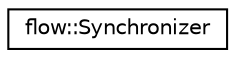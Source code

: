digraph "Graphical Class Hierarchy"
{
 // LATEX_PDF_SIZE
  edge [fontname="Helvetica",fontsize="10",labelfontname="Helvetica",labelfontsize="10"];
  node [fontname="Helvetica",fontsize="10",shape=record];
  rankdir="LR";
  Node0 [label="flow::Synchronizer",height=0.2,width=0.4,color="black", fillcolor="white", style="filled",URL="$classflow_1_1_synchronizer.html",tooltip="Provides facilities to synchronize data across several Captors."];
}
